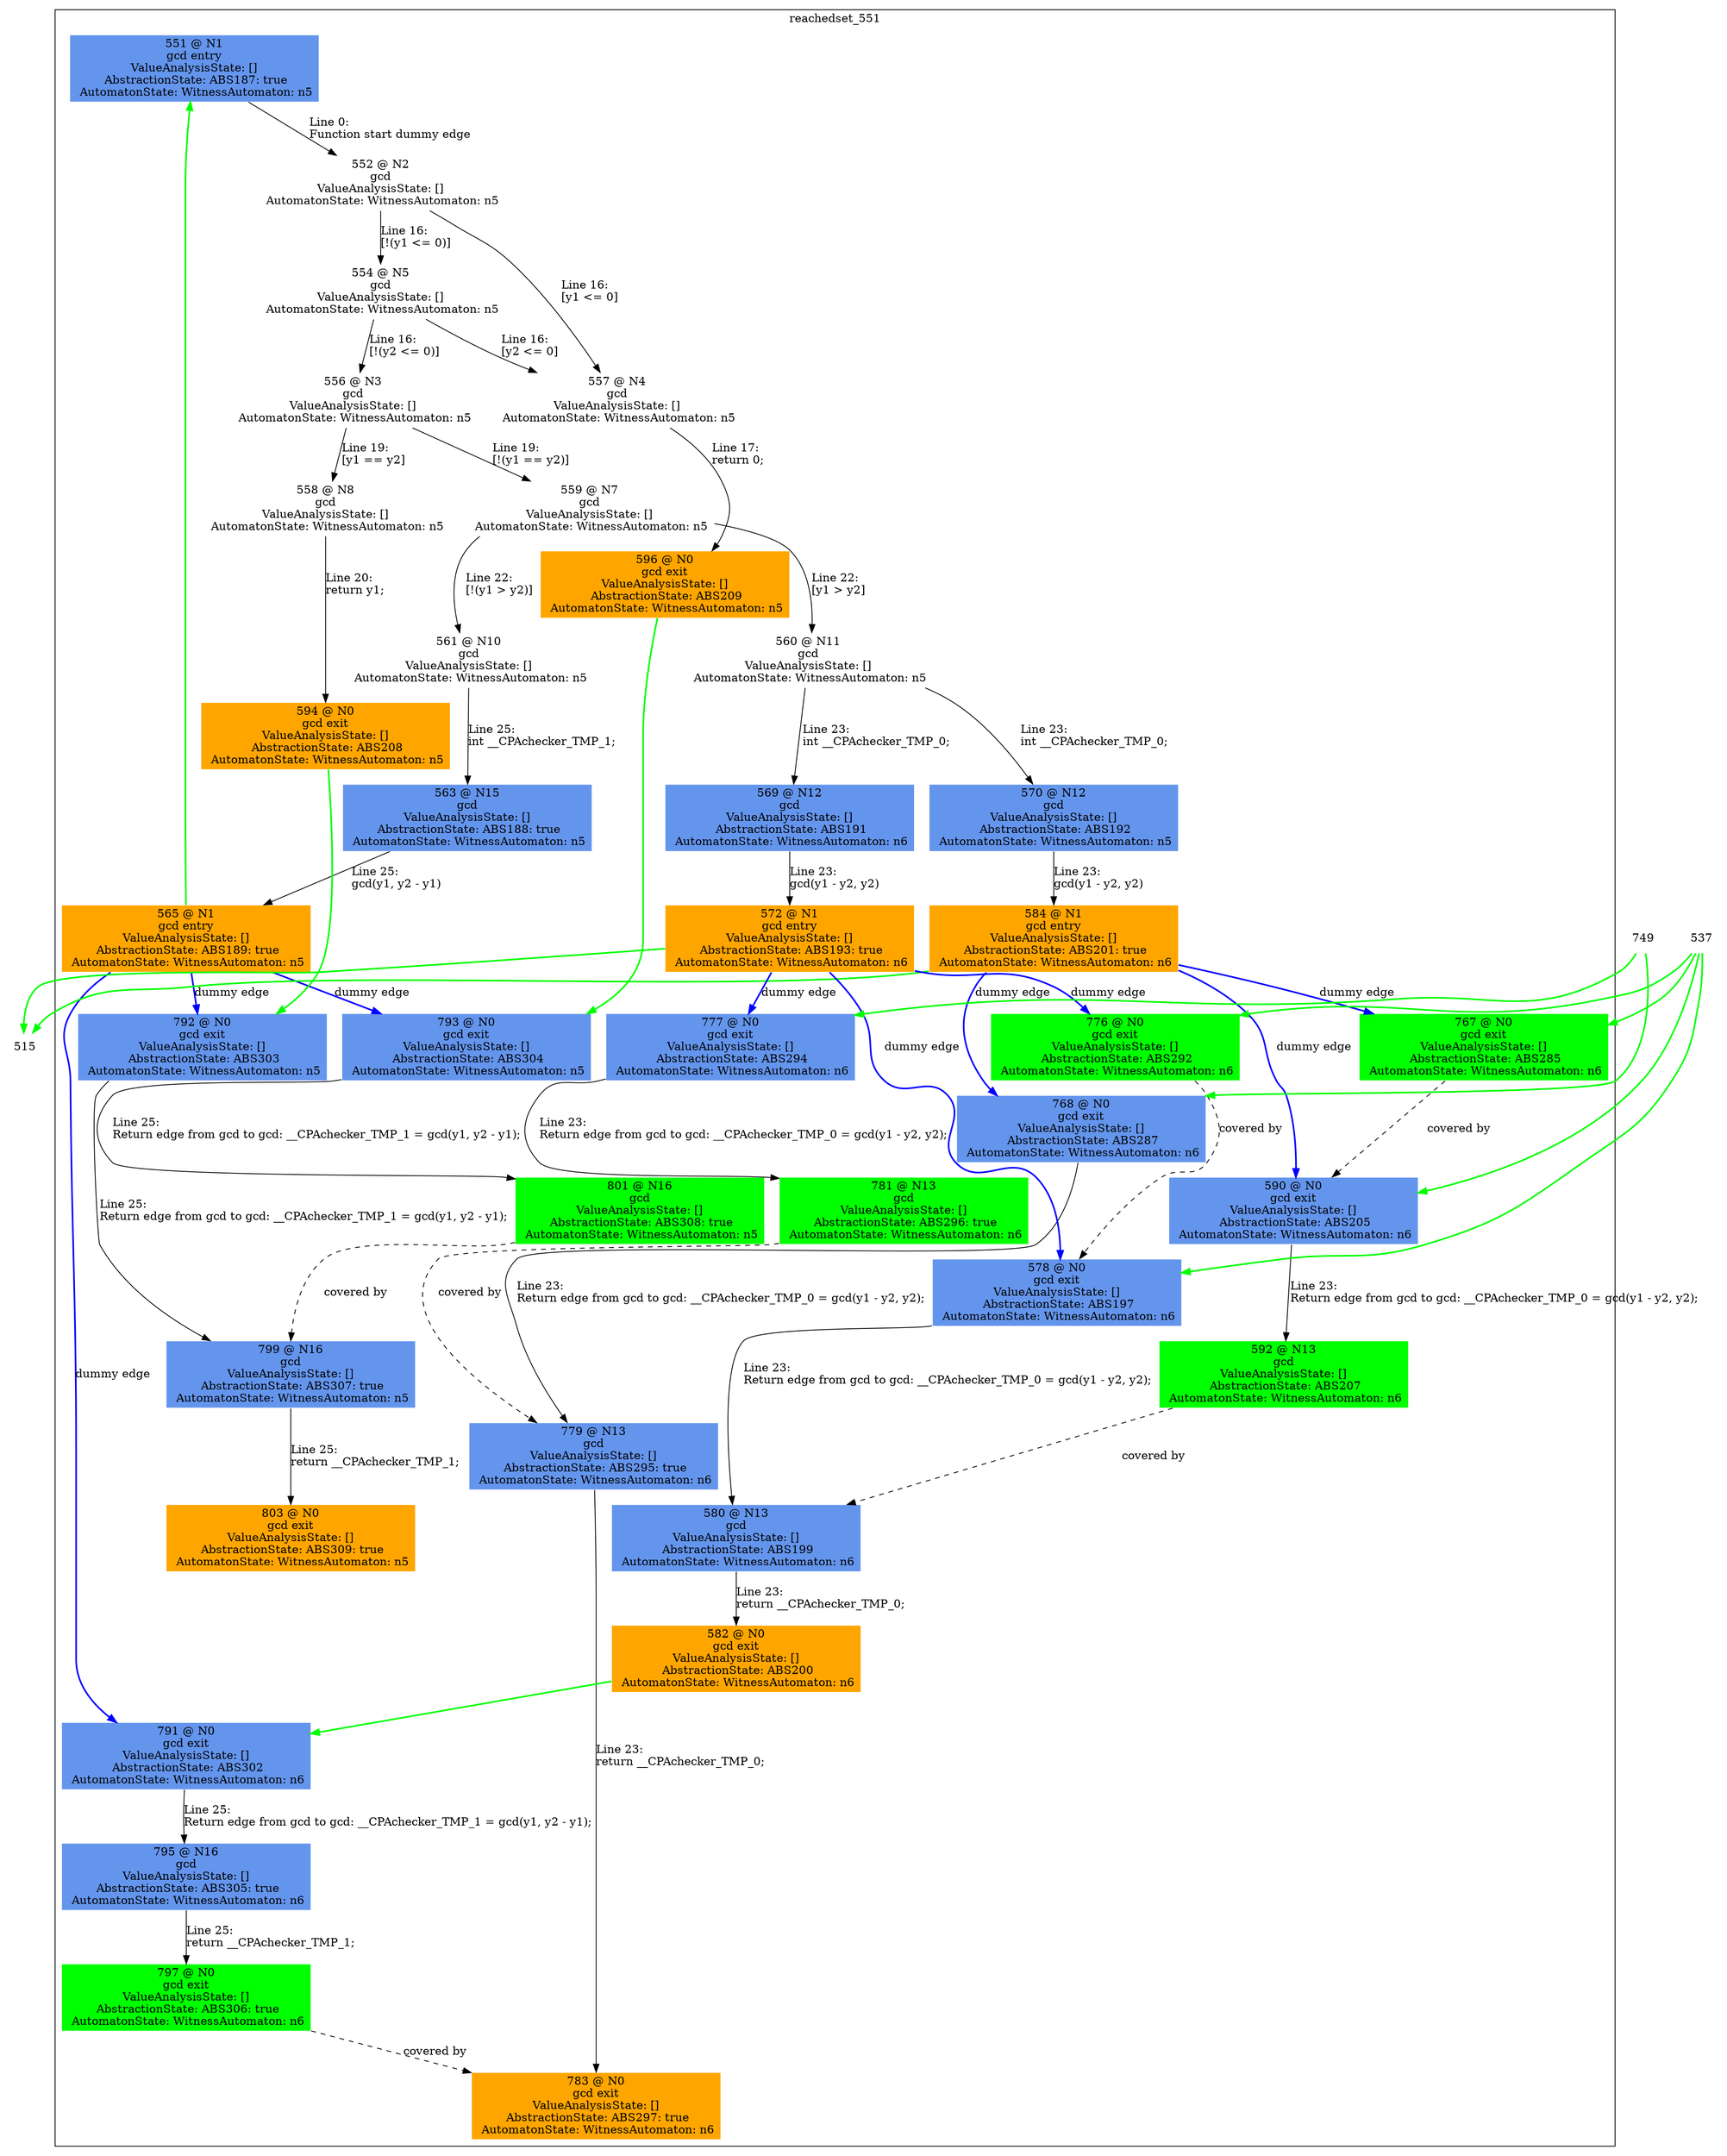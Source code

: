 digraph ARG {
node [style="filled" shape="box" color="white"]
subgraph cluster_551 {
label="reachedset_551"
551 [fillcolor="cornflowerblue" label="551 @ N1\ngcd entry\nValueAnalysisState: []\n AbstractionState: ABS187: true\n AutomatonState: WitnessAutomaton: n5\n" id="551"]
552 [label="552 @ N2\ngcd\nValueAnalysisState: []\n AutomatonState: WitnessAutomaton: n5\n" id="552"]
557 [label="557 @ N4\ngcd\nValueAnalysisState: []\n AutomatonState: WitnessAutomaton: n5\n" id="557"]
596 [fillcolor="orange" label="596 @ N0\ngcd exit\nValueAnalysisState: []\n AbstractionState: ABS209\n AutomatonState: WitnessAutomaton: n5\n" id="596"]
554 [label="554 @ N5\ngcd\nValueAnalysisState: []\n AutomatonState: WitnessAutomaton: n5\n" id="554"]
556 [label="556 @ N3\ngcd\nValueAnalysisState: []\n AutomatonState: WitnessAutomaton: n5\n" id="556"]
559 [label="559 @ N7\ngcd\nValueAnalysisState: []\n AutomatonState: WitnessAutomaton: n5\n" id="559"]
561 [label="561 @ N10\ngcd\nValueAnalysisState: []\n AutomatonState: WitnessAutomaton: n5\n" id="561"]
563 [fillcolor="cornflowerblue" label="563 @ N15\ngcd\nValueAnalysisState: []\n AbstractionState: ABS188: true\n AutomatonState: WitnessAutomaton: n5\n" id="563"]
565 [fillcolor="orange" label="565 @ N1\ngcd entry\nValueAnalysisState: []\n AbstractionState: ABS189: true\n AutomatonState: WitnessAutomaton: n5\n" id="565"]
793 [fillcolor="cornflowerblue" label="793 @ N0\ngcd exit\nValueAnalysisState: []\n AbstractionState: ABS304\n AutomatonState: WitnessAutomaton: n5\n" id="793"]
801 [fillcolor="green" label="801 @ N16\ngcd\nValueAnalysisState: []\n AbstractionState: ABS308: true\n AutomatonState: WitnessAutomaton: n5\n" id="801"]
792 [fillcolor="cornflowerblue" label="792 @ N0\ngcd exit\nValueAnalysisState: []\n AbstractionState: ABS303\n AutomatonState: WitnessAutomaton: n5\n" id="792"]
799 [fillcolor="cornflowerblue" label="799 @ N16\ngcd\nValueAnalysisState: []\n AbstractionState: ABS307: true\n AutomatonState: WitnessAutomaton: n5\n" id="799"]
803 [fillcolor="orange" label="803 @ N0\ngcd exit\nValueAnalysisState: []\n AbstractionState: ABS309: true\n AutomatonState: WitnessAutomaton: n5\n" id="803"]
791 [fillcolor="cornflowerblue" label="791 @ N0\ngcd exit\nValueAnalysisState: []\n AbstractionState: ABS302\n AutomatonState: WitnessAutomaton: n6\n" id="791"]
795 [fillcolor="cornflowerblue" label="795 @ N16\ngcd\nValueAnalysisState: []\n AbstractionState: ABS305: true\n AutomatonState: WitnessAutomaton: n6\n" id="795"]
797 [fillcolor="green" label="797 @ N0\ngcd exit\nValueAnalysisState: []\n AbstractionState: ABS306: true\n AutomatonState: WitnessAutomaton: n6\n" id="797"]
560 [label="560 @ N11\ngcd\nValueAnalysisState: []\n AutomatonState: WitnessAutomaton: n5\n" id="560"]
570 [fillcolor="cornflowerblue" label="570 @ N12\ngcd\nValueAnalysisState: []\n AbstractionState: ABS192\n AutomatonState: WitnessAutomaton: n5\n" id="570"]
584 [fillcolor="orange" label="584 @ N1\ngcd entry\nValueAnalysisState: []\n AbstractionState: ABS201: true\n AutomatonState: WitnessAutomaton: n6\n" id="584"]
768 [fillcolor="cornflowerblue" label="768 @ N0\ngcd exit\nValueAnalysisState: []\n AbstractionState: ABS287\n AutomatonState: WitnessAutomaton: n6\n" id="768"]
779 [fillcolor="cornflowerblue" label="779 @ N13\ngcd\nValueAnalysisState: []\n AbstractionState: ABS295: true\n AutomatonState: WitnessAutomaton: n6\n" id="779"]
783 [fillcolor="orange" label="783 @ N0\ngcd exit\nValueAnalysisState: []\n AbstractionState: ABS297: true\n AutomatonState: WitnessAutomaton: n6\n" id="783"]
767 [fillcolor="green" label="767 @ N0\ngcd exit\nValueAnalysisState: []\n AbstractionState: ABS285\n AutomatonState: WitnessAutomaton: n6\n" id="767"]
590 [fillcolor="cornflowerblue" label="590 @ N0\ngcd exit\nValueAnalysisState: []\n AbstractionState: ABS205\n AutomatonState: WitnessAutomaton: n6\n" id="590"]
592 [fillcolor="green" label="592 @ N13\ngcd\nValueAnalysisState: []\n AbstractionState: ABS207\n AutomatonState: WitnessAutomaton: n6\n" id="592"]
569 [fillcolor="cornflowerblue" label="569 @ N12\ngcd\nValueAnalysisState: []\n AbstractionState: ABS191\n AutomatonState: WitnessAutomaton: n6\n" id="569"]
572 [fillcolor="orange" label="572 @ N1\ngcd entry\nValueAnalysisState: []\n AbstractionState: ABS193: true\n AutomatonState: WitnessAutomaton: n6\n" id="572"]
777 [fillcolor="cornflowerblue" label="777 @ N0\ngcd exit\nValueAnalysisState: []\n AbstractionState: ABS294\n AutomatonState: WitnessAutomaton: n6\n" id="777"]
781 [fillcolor="green" label="781 @ N13\ngcd\nValueAnalysisState: []\n AbstractionState: ABS296: true\n AutomatonState: WitnessAutomaton: n6\n" id="781"]
776 [fillcolor="green" label="776 @ N0\ngcd exit\nValueAnalysisState: []\n AbstractionState: ABS292\n AutomatonState: WitnessAutomaton: n6\n" id="776"]
578 [fillcolor="cornflowerblue" label="578 @ N0\ngcd exit\nValueAnalysisState: []\n AbstractionState: ABS197\n AutomatonState: WitnessAutomaton: n6\n" id="578"]
580 [fillcolor="cornflowerblue" label="580 @ N13\ngcd\nValueAnalysisState: []\n AbstractionState: ABS199\n AutomatonState: WitnessAutomaton: n6\n" id="580"]
582 [fillcolor="orange" label="582 @ N0\ngcd exit\nValueAnalysisState: []\n AbstractionState: ABS200\n AutomatonState: WitnessAutomaton: n6\n" id="582"]
558 [label="558 @ N8\ngcd\nValueAnalysisState: []\n AutomatonState: WitnessAutomaton: n5\n" id="558"]
594 [fillcolor="orange" label="594 @ N0\ngcd exit\nValueAnalysisState: []\n AbstractionState: ABS208\n AutomatonState: WitnessAutomaton: n5\n" id="594"]
551 -> 552 [label="Line 0: \lFunction start dummy edge\l" id="551 -> 552"]
552 -> 554 [label="Line 16: \l[!(y1 <= 0)]\l" id="552 -> 554"]
552 -> 557 [label="Line 16: \l[y1 <= 0]\l" id="552 -> 557"]
557 -> 596 [label="Line 17: \lreturn 0;\l" id="557 -> 596"]
554 -> 556 [label="Line 16: \l[!(y2 <= 0)]\l" id="554 -> 556"]
554 -> 557 [label="Line 16: \l[y2 <= 0]\l" id="554 -> 557"]
556 -> 558 [label="Line 19: \l[y1 == y2]\l" id="556 -> 558"]
556 -> 559 [label="Line 19: \l[!(y1 == y2)]\l" id="556 -> 559"]
559 -> 560 [label="Line 22: \l[y1 > y2]\l" id="559 -> 560"]
559 -> 561 [label="Line 22: \l[!(y1 > y2)]\l" id="559 -> 561"]
561 -> 563 [label="Line 25: \lint __CPAchecker_TMP_1;\l" id="561 -> 563"]
563 -> 565 [label="Line 25: \lgcd(y1, y2 - y1)\l" id="563 -> 565"]
565 -> 791 [style="bold" color="blue" label="dummy edge" id="565 -> 791"]
565 -> 792 [style="bold" color="blue" label="dummy edge" id="565 -> 792"]
565 -> 793 [style="bold" color="blue" label="dummy edge" id="565 -> 793"]
793 -> 801 [label="Line 25: \lReturn edge from gcd to gcd: __CPAchecker_TMP_1 = gcd(y1, y2 - y1);\l" id="793 -> 801"]
792 -> 799 [label="Line 25: \lReturn edge from gcd to gcd: __CPAchecker_TMP_1 = gcd(y1, y2 - y1);\l" id="792 -> 799"]
801 -> 799 [style="dashed" weight="0" label="covered by"]
799 -> 803 [label="Line 25: \lreturn __CPAchecker_TMP_1;\l" id="799 -> 803"]
791 -> 795 [label="Line 25: \lReturn edge from gcd to gcd: __CPAchecker_TMP_1 = gcd(y1, y2 - y1);\l" id="791 -> 795"]
795 -> 797 [label="Line 25: \lreturn __CPAchecker_TMP_1;\l" id="795 -> 797"]
560 -> 569 [label="Line 23: \lint __CPAchecker_TMP_0;\l" id="560 -> 569"]
560 -> 570 [label="Line 23: \lint __CPAchecker_TMP_0;\l" id="560 -> 570"]
570 -> 584 [label="Line 23: \lgcd(y1 - y2, y2)\l" id="570 -> 584"]
584 -> 590 [style="bold" color="blue" label="dummy edge" id="584 -> 590"]
584 -> 767 [style="bold" color="blue" label="dummy edge" id="584 -> 767"]
584 -> 768 [style="bold" color="blue" label="dummy edge" id="584 -> 768"]
768 -> 779 [label="Line 23: \lReturn edge from gcd to gcd: __CPAchecker_TMP_0 = gcd(y1 - y2, y2);\l" id="768 -> 779"]
781 -> 779 [style="dashed" weight="0" label="covered by"]
779 -> 783 [label="Line 23: \lreturn __CPAchecker_TMP_0;\l" id="779 -> 783"]
797 -> 783 [style="dashed" weight="0" label="covered by"]
767 -> 590 [style="dashed" weight="0" label="covered by"]
590 -> 592 [label="Line 23: \lReturn edge from gcd to gcd: __CPAchecker_TMP_0 = gcd(y1 - y2, y2);\l" id="590 -> 592"]
569 -> 572 [label="Line 23: \lgcd(y1 - y2, y2)\l" id="569 -> 572"]
572 -> 578 [style="bold" color="blue" label="dummy edge" id="572 -> 578"]
572 -> 776 [style="bold" color="blue" label="dummy edge" id="572 -> 776"]
572 -> 777 [style="bold" color="blue" label="dummy edge" id="572 -> 777"]
777 -> 781 [label="Line 23: \lReturn edge from gcd to gcd: __CPAchecker_TMP_0 = gcd(y1 - y2, y2);\l" id="777 -> 781"]
776 -> 578 [style="dashed" weight="0" label="covered by"]
578 -> 580 [label="Line 23: \lReturn edge from gcd to gcd: __CPAchecker_TMP_0 = gcd(y1 - y2, y2);\l" id="578 -> 580"]
592 -> 580 [style="dashed" weight="0" label="covered by"]
580 -> 582 [label="Line 23: \lreturn __CPAchecker_TMP_0;\l" id="580 -> 582"]
558 -> 594 [label="Line 20: \lreturn y1;\l" id="558 -> 594"]
}
584 -> 515 [color=green style=bold]
582 -> 791 [color=green style=bold]
537 -> 767 [color=green style=bold]
537 -> 590 [color=green style=bold]
537 -> 578 [color=green style=bold]
537 -> 776 [color=green style=bold]
749 -> 777 [color=green style=bold]
749 -> 768 [color=green style=bold]
565 -> 551 [color=green style=bold]
594 -> 792 [color=green style=bold]
572 -> 515 [color=green style=bold]
596 -> 793 [color=green style=bold]
}
